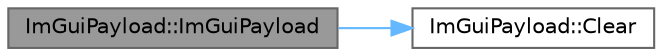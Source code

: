 digraph "ImGuiPayload::ImGuiPayload"
{
 // LATEX_PDF_SIZE
  bgcolor="transparent";
  edge [fontname=Helvetica,fontsize=10,labelfontname=Helvetica,labelfontsize=10];
  node [fontname=Helvetica,fontsize=10,shape=box,height=0.2,width=0.4];
  rankdir="LR";
  Node1 [id="Node000001",label="ImGuiPayload::ImGuiPayload",height=0.2,width=0.4,color="gray40", fillcolor="grey60", style="filled", fontcolor="black",tooltip=" "];
  Node1 -> Node2 [id="edge1_Node000001_Node000002",color="steelblue1",style="solid",tooltip=" "];
  Node2 [id="Node000002",label="ImGuiPayload::Clear",height=0.2,width=0.4,color="grey40", fillcolor="white", style="filled",URL="$struct_im_gui_payload.html#a88c2293d356eb05e7a30d7693de186f2",tooltip=" "];
}
